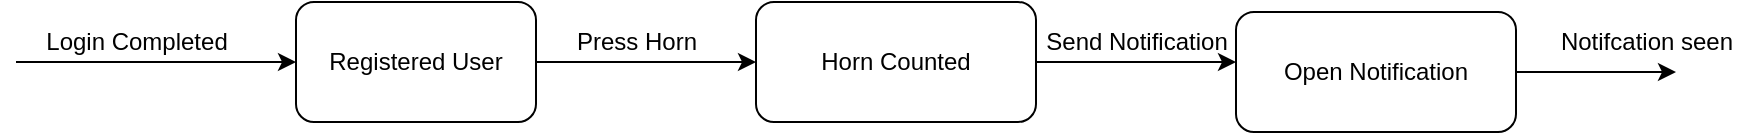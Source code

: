<mxfile version="20.2.3" type="device"><diagram id="5S_oXEES7ZNjJyM-dJ2G" name="Page-1"><mxGraphModel dx="1038" dy="489" grid="1" gridSize="10" guides="1" tooltips="1" connect="1" arrows="1" fold="1" page="1" pageScale="1" pageWidth="1200" pageHeight="1600" math="0" shadow="0"><root><mxCell id="0"/><mxCell id="1" parent="0"/><mxCell id="I8u5AI4ZAyPybP7K8uhH-4" style="edgeStyle=orthogonalEdgeStyle;rounded=0;orthogonalLoop=1;jettySize=auto;html=1;" edge="1" parent="1" source="I8u5AI4ZAyPybP7K8uhH-1"><mxGeometry relative="1" as="geometry"><mxPoint x="490" y="220" as="targetPoint"/></mxGeometry></mxCell><mxCell id="I8u5AI4ZAyPybP7K8uhH-1" value="Registered User" style="rounded=1;whiteSpace=wrap;html=1;" vertex="1" parent="1"><mxGeometry x="260" y="190" width="120" height="60" as="geometry"/></mxCell><mxCell id="I8u5AI4ZAyPybP7K8uhH-2" value="" style="endArrow=classic;html=1;rounded=0;entryX=0;entryY=0.5;entryDx=0;entryDy=0;" edge="1" parent="1" target="I8u5AI4ZAyPybP7K8uhH-1"><mxGeometry width="50" height="50" relative="1" as="geometry"><mxPoint x="120" y="220" as="sourcePoint"/><mxPoint x="190" y="210" as="targetPoint"/></mxGeometry></mxCell><mxCell id="I8u5AI4ZAyPybP7K8uhH-3" value="Login Completed" style="text;html=1;align=center;verticalAlign=middle;resizable=0;points=[];autosize=1;strokeColor=none;fillColor=none;" vertex="1" parent="1"><mxGeometry x="125" y="195" width="110" height="30" as="geometry"/></mxCell><mxCell id="I8u5AI4ZAyPybP7K8uhH-5" value="Press Horn" style="text;html=1;align=center;verticalAlign=middle;resizable=0;points=[];autosize=1;strokeColor=none;fillColor=none;" vertex="1" parent="1"><mxGeometry x="390" y="195" width="80" height="30" as="geometry"/></mxCell><mxCell id="I8u5AI4ZAyPybP7K8uhH-8" style="edgeStyle=orthogonalEdgeStyle;rounded=0;orthogonalLoop=1;jettySize=auto;html=1;" edge="1" parent="1" source="I8u5AI4ZAyPybP7K8uhH-6"><mxGeometry relative="1" as="geometry"><mxPoint x="730" y="220" as="targetPoint"/></mxGeometry></mxCell><mxCell id="I8u5AI4ZAyPybP7K8uhH-6" value="Horn Counted" style="rounded=1;whiteSpace=wrap;html=1;" vertex="1" parent="1"><mxGeometry x="490" y="190" width="140" height="60" as="geometry"/></mxCell><mxCell id="I8u5AI4ZAyPybP7K8uhH-9" value="Send Notification" style="text;html=1;align=center;verticalAlign=middle;resizable=0;points=[];autosize=1;strokeColor=none;fillColor=none;" vertex="1" parent="1"><mxGeometry x="625" y="195" width="110" height="30" as="geometry"/></mxCell><mxCell id="I8u5AI4ZAyPybP7K8uhH-11" style="edgeStyle=orthogonalEdgeStyle;rounded=0;orthogonalLoop=1;jettySize=auto;html=1;" edge="1" parent="1" source="I8u5AI4ZAyPybP7K8uhH-10"><mxGeometry relative="1" as="geometry"><mxPoint x="950" y="225" as="targetPoint"/></mxGeometry></mxCell><mxCell id="I8u5AI4ZAyPybP7K8uhH-10" value="Open Notification" style="rounded=1;whiteSpace=wrap;html=1;" vertex="1" parent="1"><mxGeometry x="730" y="195" width="140" height="60" as="geometry"/></mxCell><mxCell id="I8u5AI4ZAyPybP7K8uhH-12" value="Notifcation seen" style="text;html=1;align=center;verticalAlign=middle;resizable=0;points=[];autosize=1;strokeColor=none;fillColor=none;" vertex="1" parent="1"><mxGeometry x="880" y="195" width="110" height="30" as="geometry"/></mxCell></root></mxGraphModel></diagram></mxfile>